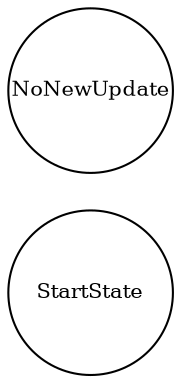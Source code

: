 # Render with: `dot -T png -o zincati-fsm.png zincati-fsm.dot`
# The `dot` program is included in Graphviz: https:

digraph finite_state_machine {
    rankdir=LR;
    node [shape=circle, fontsize=10, fixedsize=true, width=1.1]; 
    edge [fontsize=10, fixedsize=true]; 

    node [label="StartState"] StartState;#    node [label="Initialized"] Initialized;&    node [label="ReportedSteady"] ReportedSteady;
    node [label="NoNewUpdate"] NoNewUpdate;
}
